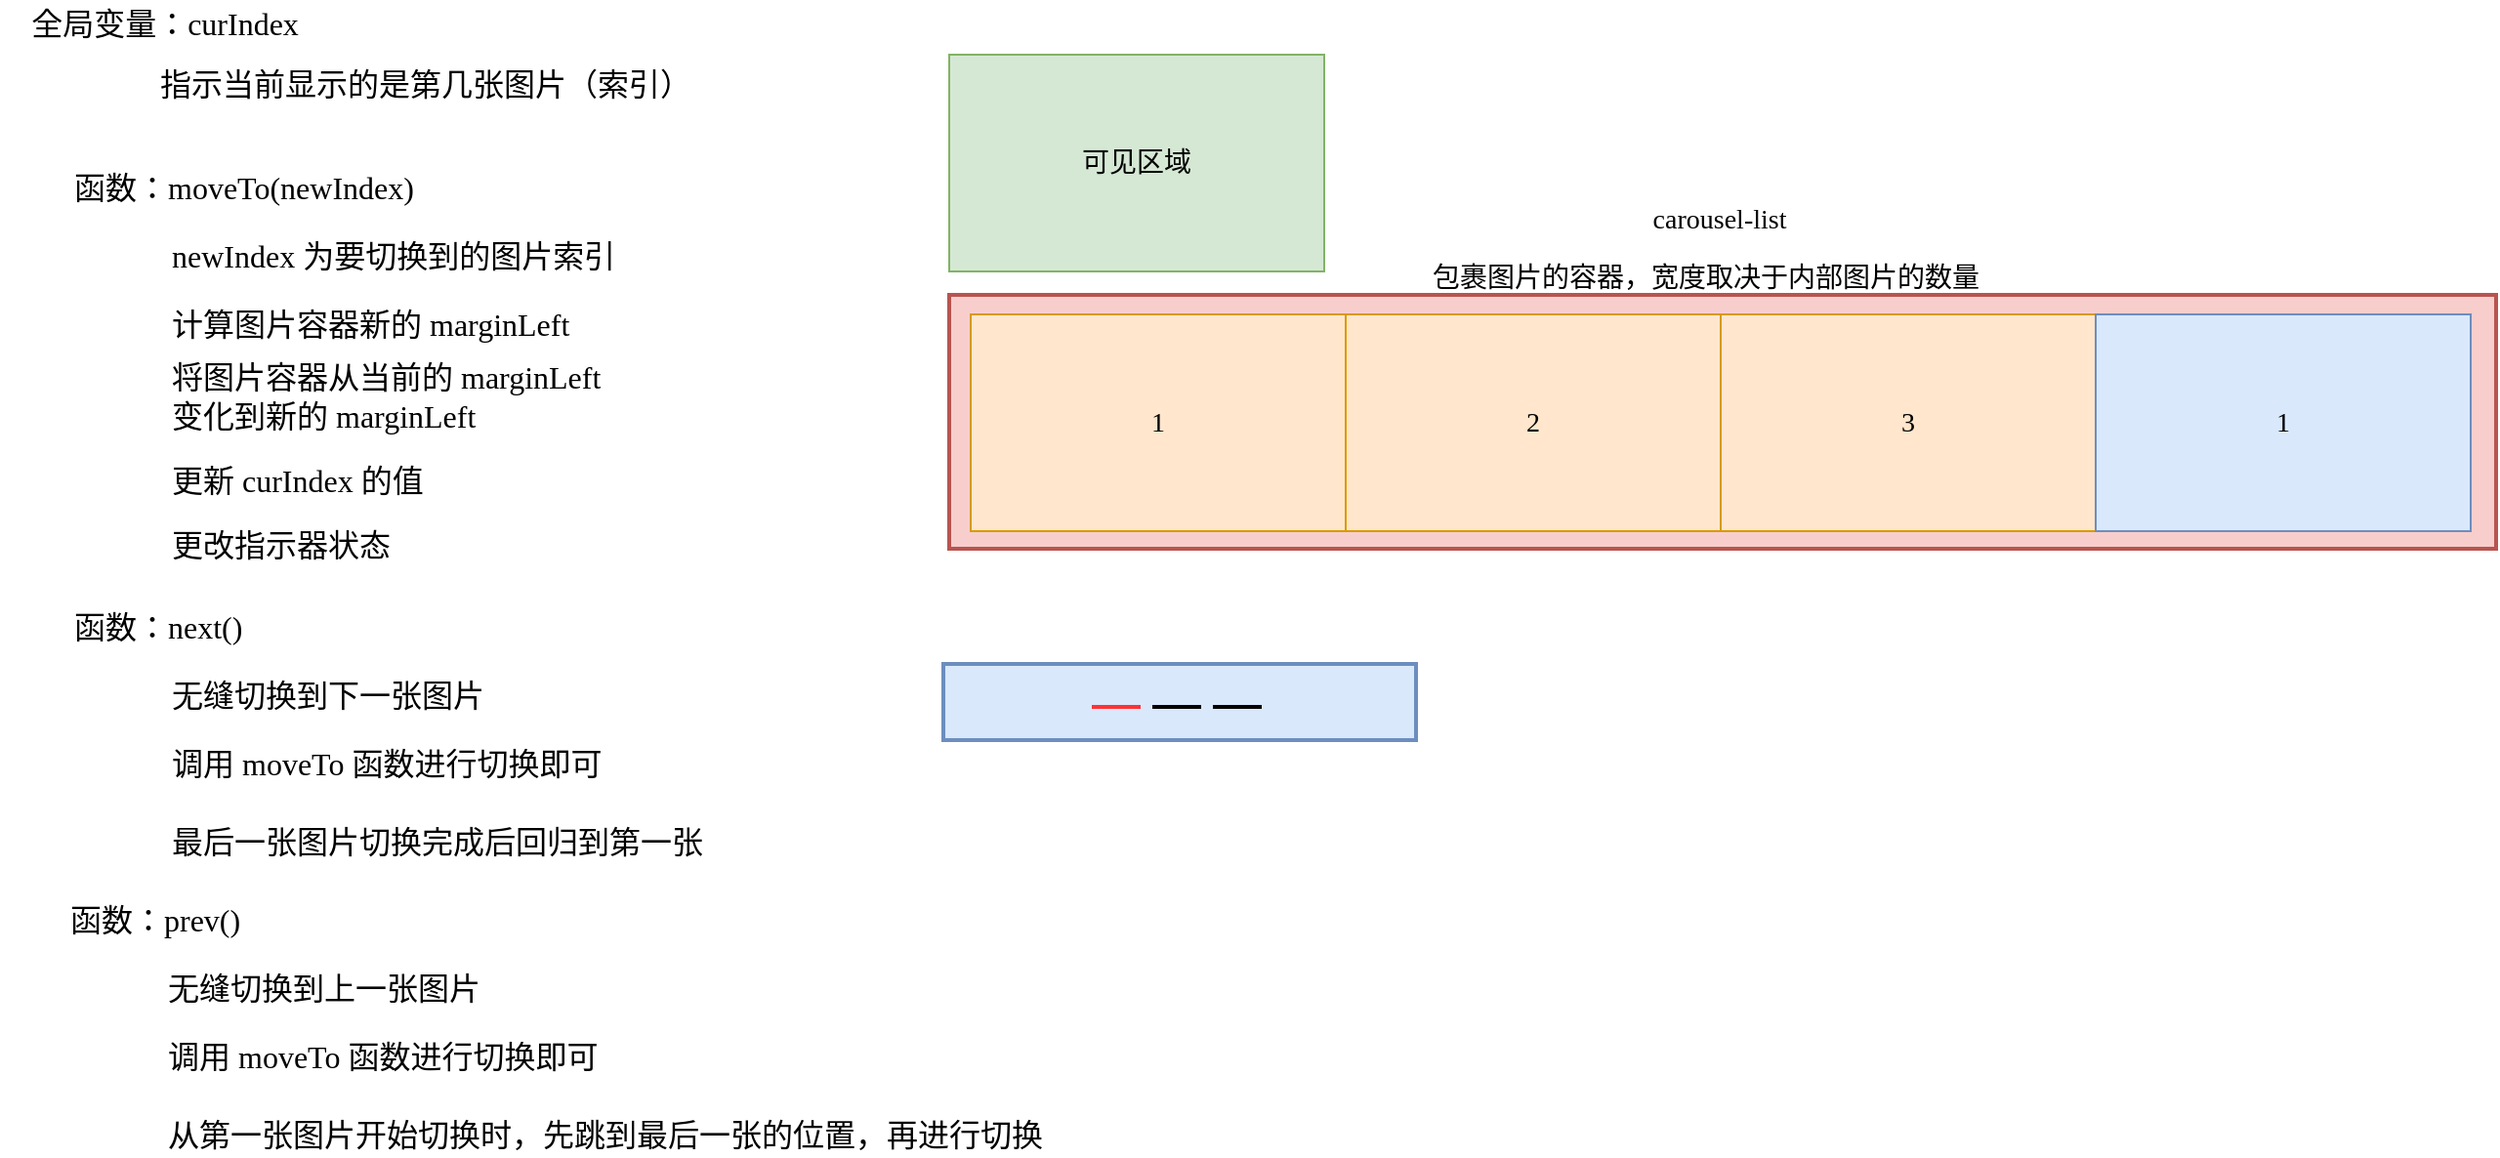 <mxfile>
    <diagram id="tnzNllKzkknKBV63RN6f" name="第 1 页">
        <mxGraphModel dx="1234" dy="626" grid="0" gridSize="10" guides="1" tooltips="1" connect="1" arrows="1" fold="1" page="1" pageScale="1" pageWidth="1800" pageHeight="700" background="#FFFFFF" math="0" shadow="0">
            <root>
                <mxCell id="0"/>
                <mxCell id="1" parent="0"/>
                <mxCell id="24" value="carousel-list" style="text;html=1;align=center;verticalAlign=middle;resizable=0;points=[];autosize=1;strokeColor=none;fontFamily=Roboto Mono;fontSize=14;" parent="1" vertex="1">
                    <mxGeometry x="1214" y="122" width="119" height="21" as="geometry"/>
                </mxCell>
                <mxCell id="25" value="包裹图片的容器，宽度取决于内部图片的数量" style="text;html=1;align=center;verticalAlign=middle;resizable=0;points=[];autosize=1;strokeColor=none;fontFamily=Roboto Mono;fontSize=14;" parent="1" vertex="1">
                    <mxGeometry x="1122" y="152" width="290" height="21" as="geometry"/>
                </mxCell>
                <mxCell id="46" value="函数：moveTo(newIndex)" style="text;html=1;align=left;verticalAlign=middle;resizable=0;points=[];autosize=1;strokeColor=none;fontFamily=Roboto Mono;fontSize=16;" parent="1" vertex="1">
                    <mxGeometry x="430" y="104" width="212" height="23" as="geometry"/>
                </mxCell>
                <mxCell id="47" value="newIndex 为要切换到的图片索引" style="text;html=1;align=left;verticalAlign=middle;resizable=0;points=[];autosize=1;strokeColor=none;fontFamily=Roboto Mono;fontSize=16;" parent="1" vertex="1">
                    <mxGeometry x="480" y="139" width="256" height="23" as="geometry"/>
                </mxCell>
                <mxCell id="48" value="计算图片容器新的 marginLeft" style="text;html=1;align=left;verticalAlign=middle;resizable=0;points=[];autosize=1;strokeColor=none;fontFamily=Roboto Mono;fontSize=16;" parent="1" vertex="1">
                    <mxGeometry x="480" y="174" width="244" height="23" as="geometry"/>
                </mxCell>
                <mxCell id="49" value="将图片容器从当前的 marginLeft &lt;br&gt;变化到新的 marginLeft" style="text;html=1;align=left;verticalAlign=middle;resizable=0;points=[];autosize=1;strokeColor=none;fontFamily=Roboto Mono;fontSize=16;" parent="1" vertex="1">
                    <mxGeometry x="480" y="202" width="260" height="42" as="geometry"/>
                </mxCell>
                <mxCell id="50" value="可见区域" style="rounded=0;whiteSpace=wrap;html=1;fillColor=#d5e8d4;strokeColor=#82b366;fontFamily=Roboto Mono;fontSize=14;verticalAlign=middle;" parent="1" vertex="1">
                    <mxGeometry x="880" y="48" width="192" height="111" as="geometry"/>
                </mxCell>
                <mxCell id="51" value="全局变量：curIndex" style="text;html=1;align=center;verticalAlign=middle;resizable=0;points=[];autosize=1;strokeColor=none;fontSize=16;labelBackgroundColor=none;fontFamily=Roboto Mono;" parent="1" vertex="1">
                    <mxGeometry x="394" y="20" width="167" height="23" as="geometry"/>
                </mxCell>
                <mxCell id="53" value="指示当前显示的是第几张图片（索引）" style="text;html=1;align=left;verticalAlign=middle;resizable=0;points=[];autosize=1;strokeColor=none;fontSize=16;fontFamily=Roboto Mono;fontColor=#000000;" parent="1" vertex="1">
                    <mxGeometry x="474" y="51" width="282" height="23" as="geometry"/>
                </mxCell>
                <mxCell id="55" value="" style="rounded=0;whiteSpace=wrap;html=1;fontFamily=Roboto Mono;fontSize=14;strokeColor=#6c8ebf;strokeWidth=2;fillColor=#dae8fc;verticalAlign=middle;" parent="1" vertex="1">
                    <mxGeometry x="877" y="360" width="242" height="39" as="geometry"/>
                </mxCell>
                <mxCell id="56" value="" style="endArrow=none;html=1;fontFamily=Roboto Mono;fontSize=14;strokeWidth=2;verticalAlign=top;strokeColor=#FF3333;" parent="1" edge="1">
                    <mxGeometry width="50" height="50" relative="1" as="geometry">
                        <mxPoint x="953" y="382" as="sourcePoint"/>
                        <mxPoint x="978" y="382" as="targetPoint"/>
                    </mxGeometry>
                </mxCell>
                <mxCell id="57" value="" style="endArrow=none;html=1;fontFamily=Roboto Mono;fontSize=14;strokeWidth=2;verticalAlign=top;" parent="1" edge="1">
                    <mxGeometry width="50" height="50" relative="1" as="geometry">
                        <mxPoint x="984" y="382" as="sourcePoint"/>
                        <mxPoint x="1009" y="382" as="targetPoint"/>
                    </mxGeometry>
                </mxCell>
                <mxCell id="58" value="" style="endArrow=none;html=1;fontFamily=Roboto Mono;fontSize=14;strokeWidth=2;verticalAlign=top;fillColor=#f8cecc;" parent="1" edge="1">
                    <mxGeometry width="50" height="50" relative="1" as="geometry">
                        <mxPoint x="1015" y="382" as="sourcePoint"/>
                        <mxPoint x="1040" y="382" as="targetPoint"/>
                    </mxGeometry>
                </mxCell>
                <mxCell id="59" value="更新 curIndex 的值" style="text;html=1;align=left;verticalAlign=middle;resizable=0;points=[];autosize=1;strokeColor=none;fontFamily=Roboto Mono;fontSize=16;" parent="1" vertex="1">
                    <mxGeometry x="480" y="254" width="170" height="23" as="geometry"/>
                </mxCell>
                <mxCell id="60" value="更改指示器状态" style="text;html=1;align=left;verticalAlign=middle;resizable=0;points=[];autosize=1;strokeColor=none;fontFamily=Roboto Mono;fontSize=16;" parent="1" vertex="1">
                    <mxGeometry x="480" y="287" width="122" height="23" as="geometry"/>
                </mxCell>
                <mxCell id="61" value="函数：next()" style="text;html=1;align=left;verticalAlign=middle;resizable=0;points=[];autosize=1;strokeColor=none;fontFamily=Roboto Mono;fontSize=16;" parent="1" vertex="1">
                    <mxGeometry x="430" y="329" width="116" height="23" as="geometry"/>
                </mxCell>
                <mxCell id="62" value="无缝切换到下一张图片" style="text;html=1;align=left;verticalAlign=middle;resizable=0;points=[];autosize=1;strokeColor=none;fontFamily=Roboto Mono;fontSize=16;" parent="1" vertex="1">
                    <mxGeometry x="480" y="364" width="170" height="23" as="geometry"/>
                </mxCell>
                <mxCell id="63" value="调用 moveTo 函数进行切换即可" style="text;html=1;align=left;verticalAlign=middle;resizable=0;points=[];autosize=1;strokeColor=none;fontFamily=Roboto Mono;fontSize=16;" parent="1" vertex="1">
                    <mxGeometry x="480" y="399" width="247" height="23" as="geometry"/>
                </mxCell>
                <mxCell id="65" value="最后一张图片切换完成后回归到第一张" style="text;html=1;align=left;verticalAlign=middle;resizable=0;points=[];autosize=1;strokeColor=none;fontFamily=Roboto Mono;fontSize=16;" parent="1" vertex="1">
                    <mxGeometry x="480" y="439" width="282" height="23" as="geometry"/>
                </mxCell>
                <mxCell id="67" value="函数：prev()" style="text;html=1;align=left;verticalAlign=middle;resizable=0;points=[];autosize=1;strokeColor=none;fontFamily=Roboto Mono;fontSize=16;" parent="1" vertex="1">
                    <mxGeometry x="428" y="479" width="116" height="23" as="geometry"/>
                </mxCell>
                <mxCell id="68" value="无缝切换到上一张图片" style="text;html=1;align=left;verticalAlign=middle;resizable=0;points=[];autosize=1;strokeColor=none;fontFamily=Roboto Mono;fontSize=16;" parent="1" vertex="1">
                    <mxGeometry x="478" y="514" width="170" height="23" as="geometry"/>
                </mxCell>
                <mxCell id="69" value="调用 moveTo 函数进行切换即可" style="text;html=1;align=left;verticalAlign=middle;resizable=0;points=[];autosize=1;strokeColor=none;fontFamily=Roboto Mono;fontSize=16;" parent="1" vertex="1">
                    <mxGeometry x="478" y="549" width="247" height="23" as="geometry"/>
                </mxCell>
                <mxCell id="70" value="从第一张图片开始切换时，先跳到最后一张的位置，再进行切换" style="text;html=1;align=left;verticalAlign=middle;resizable=0;points=[];autosize=1;strokeColor=none;fontFamily=Roboto Mono;fontSize=16;" parent="1" vertex="1">
                    <mxGeometry x="478" y="589" width="458" height="23" as="geometry"/>
                </mxCell>
                <mxCell id="71" value="" style="group" parent="1" vertex="1" connectable="0">
                    <mxGeometry x="880" y="171" width="792" height="130" as="geometry"/>
                </mxCell>
                <mxCell id="15" value="" style="rounded=0;whiteSpace=wrap;html=1;fontFamily=Roboto Mono;fontSize=14;strokeColor=#b85450;strokeWidth=2;fillColor=#f8cecc;verticalAlign=top;" parent="71" vertex="1">
                    <mxGeometry width="792" height="130" as="geometry"/>
                </mxCell>
                <mxCell id="18" value="1" style="rounded=0;whiteSpace=wrap;html=1;fillColor=#ffe6cc;strokeColor=#d79b00;fontFamily=Roboto Mono;fontSize=14;verticalAlign=middle;" parent="71" vertex="1">
                    <mxGeometry x="11" y="10" width="192" height="111" as="geometry"/>
                </mxCell>
                <mxCell id="19" value="2" style="rounded=0;whiteSpace=wrap;html=1;fillColor=#ffe6cc;strokeColor=#d79b00;fontFamily=Roboto Mono;fontSize=14;verticalAlign=middle;" parent="71" vertex="1">
                    <mxGeometry x="203" y="10" width="192" height="111" as="geometry"/>
                </mxCell>
                <mxCell id="20" value="&lt;span&gt;3&lt;/span&gt;" style="rounded=0;whiteSpace=wrap;html=1;fillColor=#ffe6cc;strokeColor=#d79b00;fontFamily=Roboto Mono;fontSize=14;verticalAlign=middle;" parent="71" vertex="1">
                    <mxGeometry x="395" y="10" width="192" height="111" as="geometry"/>
                </mxCell>
                <mxCell id="45" value="&lt;span&gt;1&lt;/span&gt;" style="rounded=0;whiteSpace=wrap;html=1;fillColor=#dae8fc;strokeColor=#6c8ebf;fontFamily=Roboto Mono;fontSize=14;verticalAlign=middle;" parent="71" vertex="1">
                    <mxGeometry x="587" y="10" width="192" height="111" as="geometry"/>
                </mxCell>
            </root>
        </mxGraphModel>
    </diagram>
</mxfile>